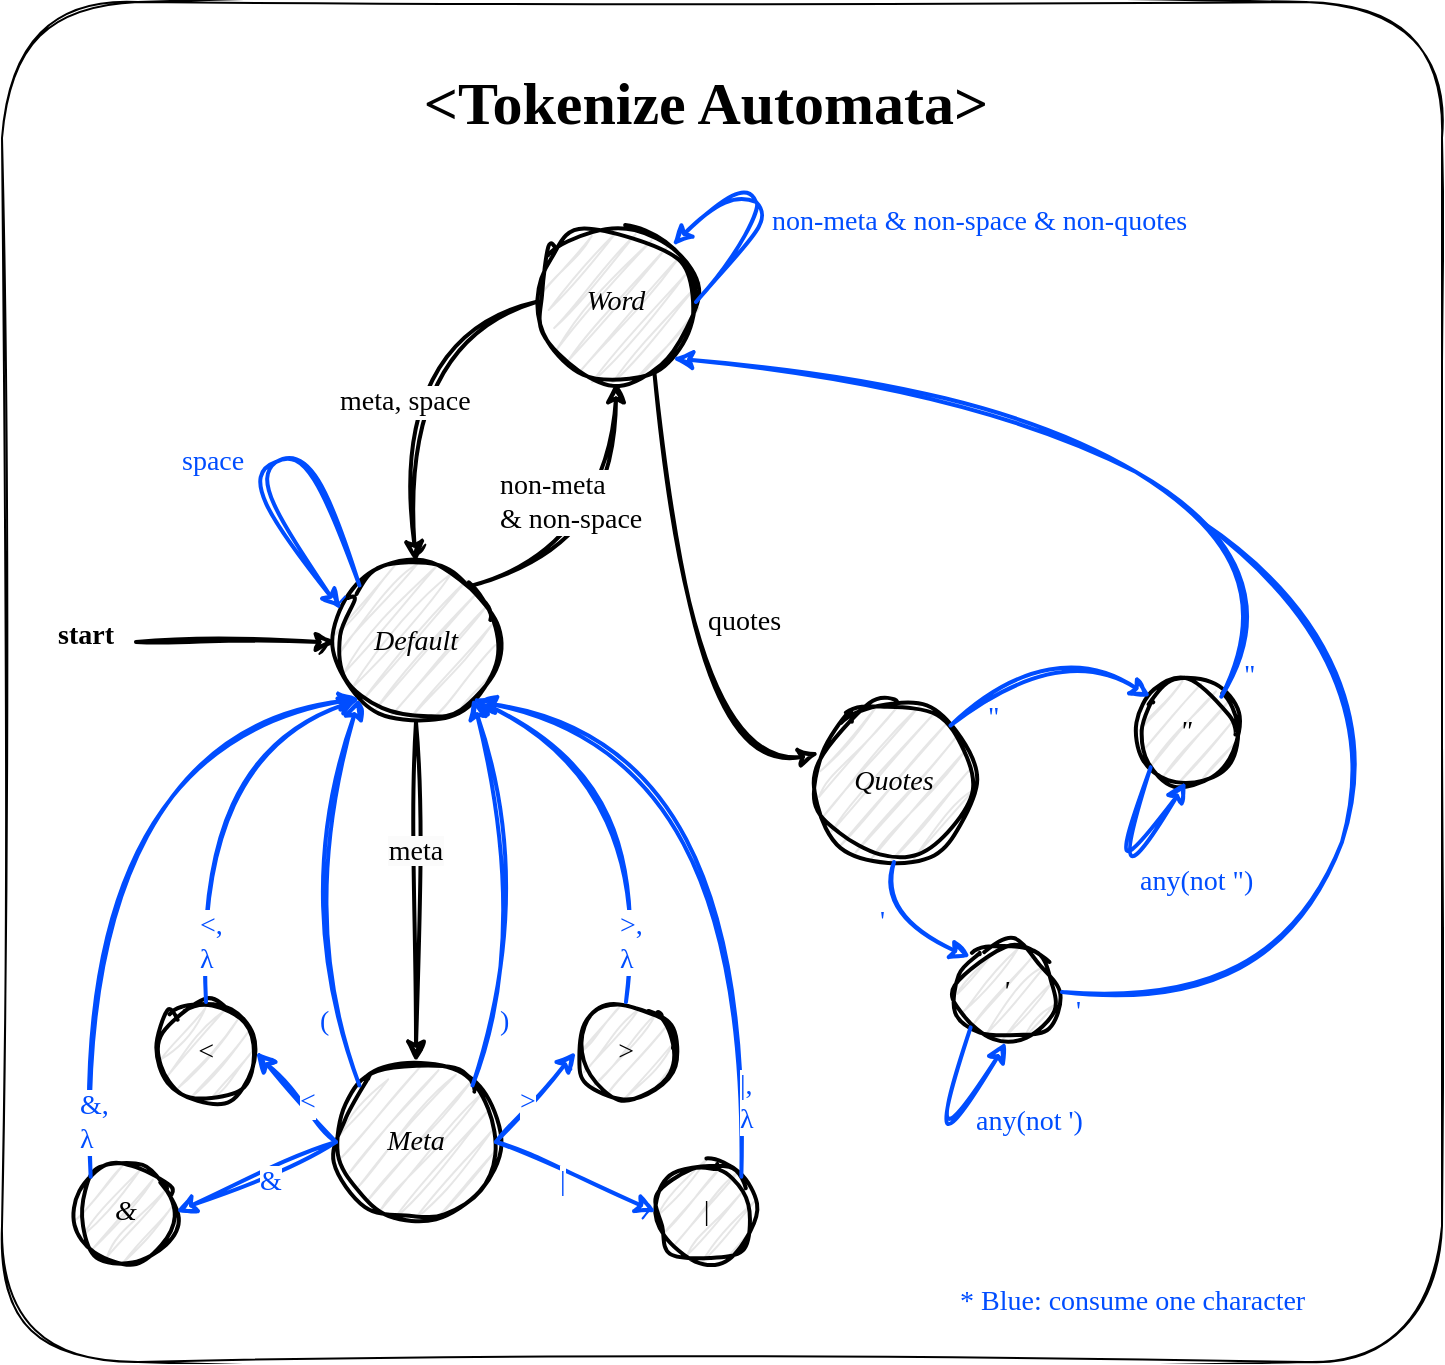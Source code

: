 <mxfile version="22.1.16" type="device">
  <diagram name="페이지-1" id="xL-gJScPc2c0DAPZp64m">
    <mxGraphModel dx="882" dy="1259" grid="1" gridSize="10" guides="1" tooltips="1" connect="1" arrows="1" fold="1" page="1" pageScale="1" pageWidth="827" pageHeight="1169" math="0" shadow="0">
      <root>
        <mxCell id="0" />
        <mxCell id="1" parent="0" />
        <mxCell id="V7NbF9Kxz37buIu2_OVp-88" value="" style="rounded=1;whiteSpace=wrap;html=1;sketch=1;hachureGap=4;jiggle=2;curveFitting=1;fontFamily=Comic Sans MS;fontSize=20;gradientColor=none;glass=0;shadow=0;arcSize=10;" parent="1" vertex="1">
          <mxGeometry x="73" y="200" width="720" height="680" as="geometry" />
        </mxCell>
        <mxCell id="V7NbF9Kxz37buIu2_OVp-1" value="&lt;i style=&quot;font-size: 14px;&quot;&gt;Default&lt;/i&gt;" style="ellipse;whiteSpace=wrap;html=1;fontSize=14;strokeWidth=2;fillColor=#E6E6E6;sketch=1;curveFitting=1;jiggle=2;shadow=0;fontFamily=Comic Sans MS;" parent="1" vertex="1">
          <mxGeometry x="240" y="480" width="80" height="80" as="geometry" />
        </mxCell>
        <mxCell id="V7NbF9Kxz37buIu2_OVp-2" value="" style="endArrow=classic;html=1;rounded=0;entryX=0;entryY=0.5;entryDx=0;entryDy=0;fontSize=14;strokeWidth=2;sketch=1;curveFitting=1;jiggle=2;shadow=0;fontFamily=Comic Sans MS;" parent="1" target="V7NbF9Kxz37buIu2_OVp-1" edge="1">
          <mxGeometry width="50" height="50" relative="1" as="geometry">
            <mxPoint x="140" y="520" as="sourcePoint" />
            <mxPoint x="570" y="550" as="targetPoint" />
          </mxGeometry>
        </mxCell>
        <mxCell id="V7NbF9Kxz37buIu2_OVp-5" value="" style="endArrow=classic;html=1;rounded=0;entryX=0.5;entryY=1;entryDx=0;entryDy=0;exitX=1;exitY=0;exitDx=0;exitDy=0;curved=1;fontSize=14;strokeWidth=2;sketch=1;curveFitting=1;jiggle=2;shadow=0;fontFamily=Comic Sans MS;" parent="1" source="V7NbF9Kxz37buIu2_OVp-1" target="V7NbF9Kxz37buIu2_OVp-6" edge="1">
          <mxGeometry width="50" height="50" relative="1" as="geometry">
            <mxPoint x="400" y="480" as="sourcePoint" />
            <mxPoint x="480" y="520" as="targetPoint" />
            <Array as="points">
              <mxPoint x="380" y="470" />
            </Array>
          </mxGeometry>
        </mxCell>
        <mxCell id="V7NbF9Kxz37buIu2_OVp-6" value="&lt;i style=&quot;font-size: 14px;&quot;&gt;Word&lt;/i&gt;" style="ellipse;whiteSpace=wrap;html=1;fontSize=14;strokeWidth=2;fillColor=#E6E6E6;sketch=1;curveFitting=1;jiggle=2;shadow=0;fontFamily=Comic Sans MS;" parent="1" vertex="1">
          <mxGeometry x="340" y="310" width="80" height="80" as="geometry" />
        </mxCell>
        <mxCell id="V7NbF9Kxz37buIu2_OVp-12" value="" style="curved=1;endArrow=classic;html=1;rounded=0;exitX=1;exitY=0.5;exitDx=0;exitDy=0;entryX=1;entryY=0;entryDx=0;entryDy=0;fontSize=14;strokeWidth=2;sketch=1;curveFitting=1;jiggle=2;shadow=0;fontFamily=Comic Sans MS;strokeColor=#004DFF;" parent="1" source="V7NbF9Kxz37buIu2_OVp-6" target="V7NbF9Kxz37buIu2_OVp-6" edge="1">
          <mxGeometry width="50" height="50" relative="1" as="geometry">
            <mxPoint x="380" y="290" as="sourcePoint" />
            <mxPoint x="430" y="240" as="targetPoint" />
            <Array as="points">
              <mxPoint x="460" y="310" />
              <mxPoint x="440" y="290" />
            </Array>
          </mxGeometry>
        </mxCell>
        <mxCell id="V7NbF9Kxz37buIu2_OVp-13" value="non-meta &amp;amp; non-space &amp;amp; non-quotes" style="text;strokeColor=none;align=left;fillColor=none;html=1;verticalAlign=middle;whiteSpace=wrap;rounded=0;fontColor=#004DFF;labelBackgroundColor=default;fontSize=14;strokeWidth=2;sketch=1;curveFitting=1;jiggle=2;shadow=0;fontFamily=Comic Sans MS;" parent="1" vertex="1">
          <mxGeometry x="456" y="300" width="244" height="20" as="geometry" />
        </mxCell>
        <mxCell id="V7NbF9Kxz37buIu2_OVp-14" value="" style="endArrow=classic;html=1;rounded=0;entryX=0.5;entryY=0;entryDx=0;entryDy=0;exitX=0;exitY=0.5;exitDx=0;exitDy=0;curved=1;fontSize=14;strokeWidth=2;sketch=1;curveFitting=1;jiggle=2;shadow=0;fontFamily=Comic Sans MS;" parent="1" source="V7NbF9Kxz37buIu2_OVp-6" target="V7NbF9Kxz37buIu2_OVp-1" edge="1">
          <mxGeometry width="50" height="50" relative="1" as="geometry">
            <mxPoint x="330" y="530" as="sourcePoint" />
            <mxPoint x="460" y="410" as="targetPoint" />
            <Array as="points">
              <mxPoint x="270" y="370" />
            </Array>
          </mxGeometry>
        </mxCell>
        <mxCell id="V7NbF9Kxz37buIu2_OVp-15" value="meta, space" style="text;strokeColor=none;align=left;fillColor=none;html=1;verticalAlign=middle;whiteSpace=wrap;rounded=0;fontColor=#000000;labelBackgroundColor=default;fontSize=14;strokeWidth=2;sketch=1;curveFitting=1;jiggle=2;shadow=0;fontFamily=Comic Sans MS;" parent="1" vertex="1">
          <mxGeometry x="240" y="390" width="90" height="20" as="geometry" />
        </mxCell>
        <mxCell id="V7NbF9Kxz37buIu2_OVp-16" value="non-meta&lt;br&gt;&amp;amp; non-space" style="text;strokeColor=none;align=left;fillColor=none;html=1;verticalAlign=middle;whiteSpace=wrap;rounded=0;fontColor=#000000;labelBackgroundColor=default;fontSize=14;strokeWidth=2;sketch=1;curveFitting=1;jiggle=2;shadow=0;fontFamily=Comic Sans MS;" parent="1" vertex="1">
          <mxGeometry x="320" y="440" width="80" height="20" as="geometry" />
        </mxCell>
        <mxCell id="V7NbF9Kxz37buIu2_OVp-19" value="" style="endArrow=classic;html=1;rounded=0;exitX=0.5;exitY=1;exitDx=0;exitDy=0;entryX=0.5;entryY=0;entryDx=0;entryDy=0;fontSize=14;strokeWidth=2;sketch=1;curveFitting=1;jiggle=2;shadow=0;fontFamily=Comic Sans MS;" parent="1" source="V7NbF9Kxz37buIu2_OVp-1" target="V7NbF9Kxz37buIu2_OVp-20" edge="1">
          <mxGeometry width="50" height="50" relative="1" as="geometry">
            <mxPoint x="320" y="630" as="sourcePoint" />
            <mxPoint x="280" y="680" as="targetPoint" />
          </mxGeometry>
        </mxCell>
        <mxCell id="V7NbF9Kxz37buIu2_OVp-20" value="&lt;i style=&quot;font-size: 14px;&quot;&gt;Meta&lt;/i&gt;" style="ellipse;whiteSpace=wrap;html=1;fontSize=14;strokeWidth=2;fillColor=#E6E6E6;sketch=1;curveFitting=1;jiggle=2;shadow=0;fontFamily=Comic Sans MS;" parent="1" vertex="1">
          <mxGeometry x="240" y="730" width="80" height="80" as="geometry" />
        </mxCell>
        <mxCell id="V7NbF9Kxz37buIu2_OVp-21" value="&lt;i style=&quot;font-size: 14px;&quot;&gt;&amp;lt;&lt;/i&gt;" style="ellipse;whiteSpace=wrap;html=1;fontSize=14;strokeWidth=2;fillColor=#E6E6E6;sketch=1;curveFitting=1;jiggle=2;shadow=0;fontFamily=Comic Sans MS;" parent="1" vertex="1">
          <mxGeometry x="150" y="700" width="50" height="50" as="geometry" />
        </mxCell>
        <mxCell id="V7NbF9Kxz37buIu2_OVp-22" value="&lt;i style=&quot;font-size: 14px;&quot;&gt;&amp;amp;&lt;/i&gt;" style="ellipse;whiteSpace=wrap;html=1;fontSize=14;strokeWidth=2;fillColor=#E6E6E6;sketch=1;curveFitting=1;jiggle=2;shadow=0;fontFamily=Comic Sans MS;" parent="1" vertex="1">
          <mxGeometry x="110" y="780" width="50" height="50" as="geometry" />
        </mxCell>
        <mxCell id="V7NbF9Kxz37buIu2_OVp-23" value="&lt;i style=&quot;font-size: 14px;&quot;&gt;&amp;gt;&lt;/i&gt;" style="ellipse;whiteSpace=wrap;html=1;fontSize=14;strokeWidth=2;fillColor=#E6E6E6;sketch=1;curveFitting=1;jiggle=2;shadow=0;fontFamily=Comic Sans MS;" parent="1" vertex="1">
          <mxGeometry x="360" y="700" width="50" height="50" as="geometry" />
        </mxCell>
        <mxCell id="V7NbF9Kxz37buIu2_OVp-24" value="&lt;i style=&quot;font-size: 14px;&quot;&gt;|&lt;/i&gt;" style="ellipse;whiteSpace=wrap;html=1;fontSize=14;strokeWidth=2;fillColor=#E6E6E6;sketch=1;curveFitting=1;jiggle=2;shadow=0;fontFamily=Comic Sans MS;" parent="1" vertex="1">
          <mxGeometry x="400" y="780" width="50" height="50" as="geometry" />
        </mxCell>
        <mxCell id="V7NbF9Kxz37buIu2_OVp-28" value="" style="endArrow=classic;html=1;rounded=0;entryX=0;entryY=1;entryDx=0;entryDy=0;exitX=0.5;exitY=0;exitDx=0;exitDy=0;curved=1;fontSize=14;strokeWidth=2;sketch=1;curveFitting=1;jiggle=2;shadow=0;fontFamily=Comic Sans MS;strokeColor=#004DFF;" parent="1" source="V7NbF9Kxz37buIu2_OVp-21" target="V7NbF9Kxz37buIu2_OVp-1" edge="1">
          <mxGeometry width="50" height="50" relative="1" as="geometry">
            <mxPoint x="330" y="530" as="sourcePoint" />
            <mxPoint x="422" y="438" as="targetPoint" />
            <Array as="points">
              <mxPoint x="170" y="580" />
            </Array>
          </mxGeometry>
        </mxCell>
        <mxCell id="V7NbF9Kxz37buIu2_OVp-29" value="" style="endArrow=classic;html=1;rounded=0;entryX=0;entryY=1;entryDx=0;entryDy=0;exitX=0;exitY=0;exitDx=0;exitDy=0;curved=1;fontSize=14;strokeWidth=2;sketch=1;curveFitting=1;jiggle=2;shadow=0;fontFamily=Comic Sans MS;strokeColor=#004DFF;" parent="1" source="V7NbF9Kxz37buIu2_OVp-22" target="V7NbF9Kxz37buIu2_OVp-1" edge="1">
          <mxGeometry width="50" height="50" relative="1" as="geometry">
            <mxPoint x="133" y="710" as="sourcePoint" />
            <mxPoint x="170" y="608" as="targetPoint" />
            <Array as="points">
              <mxPoint x="110" y="570" />
            </Array>
          </mxGeometry>
        </mxCell>
        <mxCell id="V7NbF9Kxz37buIu2_OVp-30" value="" style="endArrow=classic;html=1;rounded=0;exitX=0.5;exitY=0;exitDx=0;exitDy=0;curved=1;entryX=1;entryY=1;entryDx=0;entryDy=0;fontSize=14;strokeWidth=2;sketch=1;curveFitting=1;jiggle=2;shadow=0;fontFamily=Comic Sans MS;strokeColor=#004DFF;" parent="1" source="V7NbF9Kxz37buIu2_OVp-23" target="V7NbF9Kxz37buIu2_OVp-1" edge="1">
          <mxGeometry width="50" height="50" relative="1" as="geometry">
            <mxPoint x="333" y="650" as="sourcePoint" />
            <mxPoint x="370" y="548" as="targetPoint" />
            <Array as="points">
              <mxPoint x="400" y="590" />
            </Array>
          </mxGeometry>
        </mxCell>
        <mxCell id="V7NbF9Kxz37buIu2_OVp-31" value="" style="endArrow=classic;html=1;rounded=0;exitX=1;exitY=0;exitDx=0;exitDy=0;curved=1;fontSize=14;strokeWidth=2;sketch=1;curveFitting=1;jiggle=2;shadow=0;fontFamily=Comic Sans MS;strokeColor=#004DFF;" parent="1" source="V7NbF9Kxz37buIu2_OVp-24" edge="1">
          <mxGeometry width="50" height="50" relative="1" as="geometry">
            <mxPoint x="387" y="710" as="sourcePoint" />
            <mxPoint x="310" y="550" as="targetPoint" />
            <Array as="points">
              <mxPoint x="450" y="570" />
            </Array>
          </mxGeometry>
        </mxCell>
        <mxCell id="V7NbF9Kxz37buIu2_OVp-32" value="" style="endArrow=classic;html=1;rounded=0;entryX=1;entryY=0.5;entryDx=0;entryDy=0;exitX=0;exitY=0.5;exitDx=0;exitDy=0;fontSize=14;strokeWidth=2;sketch=1;curveFitting=1;jiggle=2;shadow=0;fontFamily=Comic Sans MS;strokeColor=#004DFF;" parent="1" source="V7NbF9Kxz37buIu2_OVp-20" target="V7NbF9Kxz37buIu2_OVp-21" edge="1">
          <mxGeometry width="50" height="50" relative="1" as="geometry">
            <mxPoint x="160" y="540" as="sourcePoint" />
            <mxPoint x="250" y="540" as="targetPoint" />
          </mxGeometry>
        </mxCell>
        <mxCell id="V7NbF9Kxz37buIu2_OVp-33" value="" style="endArrow=classic;html=1;rounded=0;entryX=1;entryY=0.5;entryDx=0;entryDy=0;exitX=0;exitY=0.5;exitDx=0;exitDy=0;fontSize=14;strokeWidth=2;sketch=1;curveFitting=1;jiggle=2;shadow=0;fontFamily=Comic Sans MS;strokeColor=#004DFF;" parent="1" source="V7NbF9Kxz37buIu2_OVp-20" target="V7NbF9Kxz37buIu2_OVp-22" edge="1">
          <mxGeometry width="50" height="50" relative="1" as="geometry">
            <mxPoint x="262" y="722" as="sourcePoint" />
            <mxPoint x="250" y="695" as="targetPoint" />
          </mxGeometry>
        </mxCell>
        <mxCell id="V7NbF9Kxz37buIu2_OVp-34" value="" style="endArrow=classic;html=1;rounded=0;entryX=0;entryY=0.5;entryDx=0;entryDy=0;exitX=1;exitY=0.5;exitDx=0;exitDy=0;fontSize=14;strokeWidth=2;sketch=1;curveFitting=1;jiggle=2;shadow=0;fontFamily=Comic Sans MS;strokeColor=#004DFF;" parent="1" source="V7NbF9Kxz37buIu2_OVp-20" target="V7NbF9Kxz37buIu2_OVp-23" edge="1">
          <mxGeometry width="50" height="50" relative="1" as="geometry">
            <mxPoint x="272" y="732" as="sourcePoint" />
            <mxPoint x="260" y="705" as="targetPoint" />
          </mxGeometry>
        </mxCell>
        <mxCell id="V7NbF9Kxz37buIu2_OVp-35" value="" style="endArrow=classic;html=1;rounded=0;entryX=0;entryY=0.5;entryDx=0;entryDy=0;exitX=1;exitY=0.5;exitDx=0;exitDy=0;fontSize=14;strokeWidth=2;sketch=1;curveFitting=1;jiggle=2;shadow=0;fontFamily=Comic Sans MS;strokeColor=#004DFF;" parent="1" source="V7NbF9Kxz37buIu2_OVp-20" target="V7NbF9Kxz37buIu2_OVp-24" edge="1">
          <mxGeometry width="50" height="50" relative="1" as="geometry">
            <mxPoint x="318" y="722" as="sourcePoint" />
            <mxPoint x="337" y="713" as="targetPoint" />
          </mxGeometry>
        </mxCell>
        <mxCell id="V7NbF9Kxz37buIu2_OVp-37" value="|,&lt;br style=&quot;font-size: 14px;&quot;&gt;λ" style="text;strokeColor=none;align=left;fillColor=none;html=1;verticalAlign=middle;whiteSpace=wrap;rounded=0;fontColor=#004DFF;labelBackgroundColor=default;fontSize=14;strokeWidth=2;sketch=1;curveFitting=1;jiggle=2;shadow=0;fontFamily=Comic Sans MS;" parent="1" vertex="1">
          <mxGeometry x="440" y="730" width="90" height="40" as="geometry" />
        </mxCell>
        <mxCell id="V7NbF9Kxz37buIu2_OVp-40" value="" style="endArrow=classic;html=1;rounded=0;entryX=0;entryY=1;entryDx=0;entryDy=0;exitX=0;exitY=0;exitDx=0;exitDy=0;curved=1;fontSize=14;strokeWidth=2;sketch=1;curveFitting=1;jiggle=2;shadow=0;fontFamily=Comic Sans MS;strokeColor=#004DFF;" parent="1" source="V7NbF9Kxz37buIu2_OVp-20" target="V7NbF9Kxz37buIu2_OVp-1" edge="1">
          <mxGeometry width="50" height="50" relative="1" as="geometry">
            <mxPoint x="127" y="787" as="sourcePoint" />
            <mxPoint x="262" y="558" as="targetPoint" />
            <Array as="points">
              <mxPoint x="220" y="650" />
            </Array>
          </mxGeometry>
        </mxCell>
        <mxCell id="V7NbF9Kxz37buIu2_OVp-41" value="" style="endArrow=classic;html=1;rounded=0;entryX=1;entryY=1;entryDx=0;entryDy=0;exitX=1;exitY=0;exitDx=0;exitDy=0;curved=1;fontSize=14;strokeWidth=2;sketch=1;curveFitting=1;jiggle=2;shadow=0;fontFamily=Comic Sans MS;strokeColor=#004DFF;" parent="1" source="V7NbF9Kxz37buIu2_OVp-20" target="V7NbF9Kxz37buIu2_OVp-1" edge="1">
          <mxGeometry width="50" height="50" relative="1" as="geometry">
            <mxPoint x="262" y="742" as="sourcePoint" />
            <mxPoint x="262" y="558" as="targetPoint" />
            <Array as="points">
              <mxPoint x="340" y="660" />
            </Array>
          </mxGeometry>
        </mxCell>
        <mxCell id="V7NbF9Kxz37buIu2_OVp-42" value="&amp;amp;,&lt;br style=&quot;font-size: 14px;&quot;&gt;λ" style="text;strokeColor=none;align=left;fillColor=none;html=1;verticalAlign=middle;whiteSpace=wrap;rounded=0;fontColor=#004DFF;labelBackgroundColor=default;fontSize=14;strokeWidth=2;sketch=1;curveFitting=1;jiggle=2;shadow=0;fontFamily=Comic Sans MS;" parent="1" vertex="1">
          <mxGeometry x="110" y="740" width="90" height="40" as="geometry" />
        </mxCell>
        <mxCell id="V7NbF9Kxz37buIu2_OVp-44" value="&amp;lt;,&lt;br style=&quot;font-size: 14px;&quot;&gt;λ" style="text;strokeColor=none;align=left;fillColor=none;html=1;verticalAlign=middle;whiteSpace=wrap;rounded=0;fontColor=#004DFF;labelBackgroundColor=default;fontSize=14;strokeWidth=2;sketch=1;curveFitting=1;jiggle=2;shadow=0;fontFamily=Comic Sans MS;" parent="1" vertex="1">
          <mxGeometry x="170" y="650" width="90" height="40" as="geometry" />
        </mxCell>
        <mxCell id="V7NbF9Kxz37buIu2_OVp-45" value="&amp;gt;,&lt;br style=&quot;font-size: 14px;&quot;&gt;λ" style="text;strokeColor=none;align=left;fillColor=none;html=1;verticalAlign=middle;whiteSpace=wrap;rounded=0;fontColor=#004DFF;labelBackgroundColor=default;fontSize=14;strokeWidth=2;sketch=1;curveFitting=1;jiggle=2;shadow=0;fontFamily=Comic Sans MS;" parent="1" vertex="1">
          <mxGeometry x="380" y="650" width="90" height="40" as="geometry" />
        </mxCell>
        <mxCell id="V7NbF9Kxz37buIu2_OVp-46" value="(" style="text;strokeColor=none;align=left;fillColor=none;html=1;verticalAlign=middle;whiteSpace=wrap;rounded=0;fontColor=#004DFF;labelBackgroundColor=default;fontSize=14;strokeWidth=2;sketch=1;curveFitting=1;jiggle=2;shadow=0;fontFamily=Comic Sans MS;" parent="1" vertex="1">
          <mxGeometry x="230" y="690" width="30" height="40" as="geometry" />
        </mxCell>
        <mxCell id="V7NbF9Kxz37buIu2_OVp-47" value=")" style="text;strokeColor=none;align=left;fillColor=none;html=1;verticalAlign=middle;whiteSpace=wrap;rounded=0;fontColor=#004DFF;labelBackgroundColor=default;fontSize=14;strokeWidth=2;sketch=1;curveFitting=1;jiggle=2;shadow=0;fontFamily=Comic Sans MS;" parent="1" vertex="1">
          <mxGeometry x="320" y="690" width="20" height="40" as="geometry" />
        </mxCell>
        <mxCell id="V7NbF9Kxz37buIu2_OVp-48" value="&lt;span style=&quot;font-size: 14px; font-style: normal; font-variant-ligatures: normal; font-variant-caps: normal; font-weight: 400; letter-spacing: normal; orphans: 2; text-indent: 0px; text-transform: none; widows: 2; word-spacing: 0px; -webkit-text-stroke-width: 0px; background-color: rgb(251, 251, 251); text-decoration-thickness: initial; text-decoration-style: initial; text-decoration-color: initial; float: none; display: inline !important;&quot;&gt;meta&lt;/span&gt;" style="text;whiteSpace=wrap;html=1;align=center;fontSize=14;strokeWidth=2;fontColor=#000000;sketch=1;curveFitting=1;jiggle=2;shadow=0;fontFamily=Comic Sans MS;" parent="1" vertex="1">
          <mxGeometry x="250" y="610" width="60" height="40" as="geometry" />
        </mxCell>
        <mxCell id="V7NbF9Kxz37buIu2_OVp-49" value="&amp;amp;" style="text;strokeColor=none;align=left;fillColor=none;html=1;verticalAlign=middle;whiteSpace=wrap;rounded=0;fontColor=#004DFF;labelBackgroundColor=default;fontSize=14;strokeWidth=2;sketch=1;curveFitting=1;jiggle=2;shadow=0;fontFamily=Comic Sans MS;" parent="1" vertex="1">
          <mxGeometry x="200" y="770" width="90" height="40" as="geometry" />
        </mxCell>
        <mxCell id="V7NbF9Kxz37buIu2_OVp-50" value="|" style="text;strokeColor=none;align=left;fillColor=none;html=1;verticalAlign=middle;whiteSpace=wrap;rounded=0;fontColor=#004DFF;labelBackgroundColor=default;fontSize=14;strokeWidth=2;sketch=1;curveFitting=1;jiggle=2;shadow=0;fontFamily=Comic Sans MS;" parent="1" vertex="1">
          <mxGeometry x="350" y="770" width="90" height="40" as="geometry" />
        </mxCell>
        <mxCell id="V7NbF9Kxz37buIu2_OVp-52" value="&amp;lt;" style="text;strokeColor=none;align=left;fillColor=none;html=1;verticalAlign=middle;whiteSpace=wrap;rounded=0;fontColor=#004DFF;labelBackgroundColor=default;fontSize=14;strokeWidth=2;sketch=1;curveFitting=1;jiggle=2;shadow=0;fontFamily=Comic Sans MS;" parent="1" vertex="1">
          <mxGeometry x="220" y="730" width="90" height="40" as="geometry" />
        </mxCell>
        <mxCell id="V7NbF9Kxz37buIu2_OVp-53" value="&amp;gt;" style="text;strokeColor=none;align=left;fillColor=none;html=1;verticalAlign=middle;whiteSpace=wrap;rounded=0;fontColor=#004DFF;labelBackgroundColor=default;fontSize=14;strokeWidth=2;sketch=1;curveFitting=1;jiggle=2;shadow=0;fontFamily=Comic Sans MS;" parent="1" vertex="1">
          <mxGeometry x="330" y="730" width="90" height="40" as="geometry" />
        </mxCell>
        <mxCell id="V7NbF9Kxz37buIu2_OVp-55" value="&lt;i style=&quot;font-size: 14px;&quot;&gt;Quotes&lt;/i&gt;" style="ellipse;whiteSpace=wrap;html=1;fontSize=14;strokeWidth=2;fillColor=#E6E6E6;sketch=1;curveFitting=1;jiggle=2;shadow=0;fontFamily=Comic Sans MS;" parent="1" vertex="1">
          <mxGeometry x="479" y="550" width="80" height="80" as="geometry" />
        </mxCell>
        <mxCell id="V7NbF9Kxz37buIu2_OVp-57" value="" style="endArrow=classic;html=1;rounded=0;curved=1;entryX=0.031;entryY=0.319;entryDx=0;entryDy=0;entryPerimeter=0;fontSize=14;strokeWidth=2;sketch=1;curveFitting=1;jiggle=2;shadow=0;fontFamily=Comic Sans MS;exitX=0.739;exitY=0.932;exitDx=0;exitDy=0;exitPerimeter=0;" parent="1" source="V7NbF9Kxz37buIu2_OVp-6" target="V7NbF9Kxz37buIu2_OVp-55" edge="1">
          <mxGeometry width="50" height="50" relative="1" as="geometry">
            <mxPoint x="420" y="490" as="sourcePoint" />
            <mxPoint x="370" y="533" as="targetPoint" />
            <Array as="points">
              <mxPoint x="420" y="590" />
            </Array>
          </mxGeometry>
        </mxCell>
        <mxCell id="V7NbF9Kxz37buIu2_OVp-61" value="&lt;i style=&quot;font-size: 14px;&quot;&gt;&#39;&lt;/i&gt;" style="ellipse;whiteSpace=wrap;html=1;fontSize=14;strokeWidth=2;fillColor=#E6E6E6;sketch=1;curveFitting=1;jiggle=2;shadow=0;fontFamily=Comic Sans MS;" parent="1" vertex="1">
          <mxGeometry x="550" y="670" width="50" height="50" as="geometry" />
        </mxCell>
        <mxCell id="V7NbF9Kxz37buIu2_OVp-62" value="&lt;i style=&quot;font-size: 14px;&quot;&gt;&quot;&lt;/i&gt;" style="ellipse;whiteSpace=wrap;html=1;fontSize=14;strokeWidth=2;fillColor=#E6E6E6;sketch=1;curveFitting=1;jiggle=2;shadow=0;fontFamily=Comic Sans MS;" parent="1" vertex="1">
          <mxGeometry x="640" y="540" width="50" height="50" as="geometry" />
        </mxCell>
        <mxCell id="V7NbF9Kxz37buIu2_OVp-63" value="" style="endArrow=classic;html=1;rounded=0;exitX=0.5;exitY=1;exitDx=0;exitDy=0;curved=1;entryX=0;entryY=0;entryDx=0;entryDy=0;fontSize=14;strokeWidth=2;sketch=1;curveFitting=1;jiggle=2;shadow=0;fontFamily=Comic Sans MS;strokeColor=#004DFF;" parent="1" source="V7NbF9Kxz37buIu2_OVp-55" target="V7NbF9Kxz37buIu2_OVp-61" edge="1">
          <mxGeometry width="50" height="50" relative="1" as="geometry">
            <mxPoint x="560" y="628" as="sourcePoint" />
            <mxPoint x="738" y="666" as="targetPoint" />
            <Array as="points">
              <mxPoint x="510" y="660" />
            </Array>
          </mxGeometry>
        </mxCell>
        <mxCell id="V7NbF9Kxz37buIu2_OVp-64" value="" style="endArrow=classic;html=1;rounded=0;exitX=0;exitY=1;exitDx=0;exitDy=0;curved=1;entryX=0.5;entryY=1;entryDx=0;entryDy=0;fontSize=14;strokeWidth=2;sketch=1;curveFitting=1;jiggle=2;shadow=0;fontFamily=Comic Sans MS;strokeColor=#004DFF;" parent="1" source="V7NbF9Kxz37buIu2_OVp-61" target="V7NbF9Kxz37buIu2_OVp-61" edge="1">
          <mxGeometry width="50" height="50" relative="1" as="geometry">
            <mxPoint x="518" y="751.5" as="sourcePoint" />
            <mxPoint x="541" y="808.5" as="targetPoint" />
            <Array as="points">
              <mxPoint x="530" y="800" />
            </Array>
          </mxGeometry>
        </mxCell>
        <mxCell id="V7NbF9Kxz37buIu2_OVp-65" value="any(not &#39;)" style="text;strokeColor=none;align=left;fillColor=none;html=1;verticalAlign=middle;whiteSpace=wrap;rounded=0;fontColor=#004DFF;labelBackgroundColor=default;fontSize=14;strokeWidth=2;sketch=1;curveFitting=1;jiggle=2;shadow=0;fontFamily=Comic Sans MS;" parent="1" vertex="1">
          <mxGeometry x="558" y="750" width="82" height="20" as="geometry" />
        </mxCell>
        <mxCell id="V7NbF9Kxz37buIu2_OVp-66" style="edgeStyle=orthogonalEdgeStyle;rounded=0;orthogonalLoop=1;jettySize=auto;html=1;exitX=0.5;exitY=1;exitDx=0;exitDy=0;fontSize=14;strokeWidth=2;sketch=1;curveFitting=1;jiggle=2;shadow=0;fontFamily=Comic Sans MS;" parent="1" source="V7NbF9Kxz37buIu2_OVp-65" target="V7NbF9Kxz37buIu2_OVp-65" edge="1">
          <mxGeometry relative="1" as="geometry" />
        </mxCell>
        <mxCell id="V7NbF9Kxz37buIu2_OVp-67" value="" style="endArrow=classic;html=1;rounded=0;exitX=0;exitY=1;exitDx=0;exitDy=0;curved=1;entryX=0.5;entryY=1;entryDx=0;entryDy=0;fontSize=14;strokeWidth=2;sketch=1;curveFitting=1;jiggle=2;shadow=0;fontFamily=Comic Sans MS;strokeColor=#004DFF;" parent="1" source="V7NbF9Kxz37buIu2_OVp-62" target="V7NbF9Kxz37buIu2_OVp-62" edge="1">
          <mxGeometry width="50" height="50" relative="1" as="geometry">
            <mxPoint x="670.0" y="632.68" as="sourcePoint" />
            <mxPoint x="687.678" y="640.002" as="targetPoint" />
            <Array as="points">
              <mxPoint x="620" y="660" />
            </Array>
          </mxGeometry>
        </mxCell>
        <mxCell id="V7NbF9Kxz37buIu2_OVp-68" value="any(not &quot;)" style="text;strokeColor=none;align=left;fillColor=none;html=1;verticalAlign=middle;whiteSpace=wrap;rounded=0;fontColor=#004DFF;labelBackgroundColor=default;fontSize=14;strokeWidth=2;sketch=1;curveFitting=1;jiggle=2;shadow=0;fontFamily=Comic Sans MS;" parent="1" vertex="1">
          <mxGeometry x="640" y="630" width="70" height="20" as="geometry" />
        </mxCell>
        <mxCell id="V7NbF9Kxz37buIu2_OVp-70" value="" style="endArrow=classic;html=1;rounded=0;exitX=1;exitY=0;exitDx=0;exitDy=0;curved=1;entryX=0;entryY=0;entryDx=0;entryDy=0;fontSize=14;strokeWidth=2;sketch=1;curveFitting=1;jiggle=2;shadow=0;fontFamily=Comic Sans MS;strokeColor=#004DFF;" parent="1" source="V7NbF9Kxz37buIu2_OVp-55" target="V7NbF9Kxz37buIu2_OVp-62" edge="1">
          <mxGeometry width="50" height="50" relative="1" as="geometry">
            <mxPoint x="614" y="563" as="sourcePoint" />
            <mxPoint x="637" y="620" as="targetPoint" />
            <Array as="points">
              <mxPoint x="600" y="520" />
            </Array>
          </mxGeometry>
        </mxCell>
        <mxCell id="V7NbF9Kxz37buIu2_OVp-71" value="&quot;" style="text;strokeColor=none;align=left;fillColor=none;html=1;verticalAlign=middle;whiteSpace=wrap;rounded=0;fontColor=#004DFF;labelBackgroundColor=default;fontSize=14;strokeWidth=2;sketch=1;curveFitting=1;jiggle=2;shadow=0;fontFamily=Comic Sans MS;" parent="1" vertex="1">
          <mxGeometry x="564" y="548" width="40" height="20" as="geometry" />
        </mxCell>
        <mxCell id="V7NbF9Kxz37buIu2_OVp-73" value="&#39;" style="text;strokeColor=none;align=left;fillColor=none;html=1;verticalAlign=middle;whiteSpace=wrap;rounded=0;fontColor=#004DFF;labelBackgroundColor=default;fontSize=14;strokeWidth=2;sketch=1;curveFitting=1;jiggle=2;shadow=0;fontFamily=Comic Sans MS;" parent="1" vertex="1">
          <mxGeometry x="510" y="650" width="40" height="20" as="geometry" />
        </mxCell>
        <mxCell id="V7NbF9Kxz37buIu2_OVp-76" value="" style="curved=1;endArrow=classic;html=1;rounded=0;exitX=1;exitY=0;exitDx=0;exitDy=0;entryX=1;entryY=1;entryDx=0;entryDy=0;fontSize=14;strokeWidth=2;sketch=1;curveFitting=1;jiggle=2;shadow=0;fontFamily=Comic Sans MS;strokeColor=#004DFF;" parent="1" source="V7NbF9Kxz37buIu2_OVp-62" target="V7NbF9Kxz37buIu2_OVp-6" edge="1">
          <mxGeometry width="50" height="50" relative="1" as="geometry">
            <mxPoint x="750" y="610" as="sourcePoint" />
            <mxPoint x="660" y="480" as="targetPoint" />
            <Array as="points">
              <mxPoint x="720" y="480" />
              <mxPoint x="560" y="390" />
            </Array>
          </mxGeometry>
        </mxCell>
        <mxCell id="V7NbF9Kxz37buIu2_OVp-80" value="" style="endArrow=none;html=1;rounded=0;exitX=1;exitY=0.5;exitDx=0;exitDy=0;curved=1;fontSize=14;strokeWidth=2;sketch=1;curveFitting=1;jiggle=2;shadow=0;fontFamily=Comic Sans MS;strokeColor=#004DFF;" parent="1" edge="1">
          <mxGeometry width="50" height="50" relative="1" as="geometry">
            <mxPoint x="603" y="695" as="sourcePoint" />
            <mxPoint x="673" y="460" as="targetPoint" />
            <Array as="points">
              <mxPoint x="713" y="710" />
              <mxPoint x="773" y="530" />
            </Array>
          </mxGeometry>
        </mxCell>
        <mxCell id="V7NbF9Kxz37buIu2_OVp-79" value="&quot;" style="text;strokeColor=none;align=left;fillColor=none;html=1;verticalAlign=middle;whiteSpace=wrap;rounded=0;fontColor=#004DFF;labelBackgroundColor=default;fontSize=14;strokeWidth=2;sketch=1;curveFitting=1;jiggle=2;shadow=0;fontFamily=Comic Sans MS;" parent="1" vertex="1">
          <mxGeometry x="692" y="527" width="40" height="20" as="geometry" />
        </mxCell>
        <mxCell id="V7NbF9Kxz37buIu2_OVp-81" value="&#39;" style="text;strokeColor=none;align=left;fillColor=none;html=1;verticalAlign=middle;whiteSpace=wrap;rounded=0;fontColor=#004DFF;labelBackgroundColor=default;fontSize=14;strokeWidth=2;sketch=1;curveFitting=1;jiggle=2;shadow=0;fontFamily=Comic Sans MS;" parent="1" vertex="1">
          <mxGeometry x="608" y="695" width="40" height="20" as="geometry" />
        </mxCell>
        <mxCell id="V7NbF9Kxz37buIu2_OVp-86" value="quotes" style="text;strokeColor=none;align=left;fillColor=none;html=1;verticalAlign=middle;whiteSpace=wrap;rounded=0;fontColor=#000000;labelBackgroundColor=default;fontSize=14;strokeWidth=2;sketch=1;curveFitting=1;jiggle=2;shadow=0;fontFamily=Comic Sans MS;" parent="1" vertex="1">
          <mxGeometry x="424" y="500" width="26" height="20" as="geometry" />
        </mxCell>
        <mxCell id="V7NbF9Kxz37buIu2_OVp-89" value="&lt;font style=&quot;font-size: 30px;&quot;&gt;&lt;b&gt;&amp;lt;Tokenize Automata&amp;gt;&lt;/b&gt;&lt;/font&gt;" style="text;strokeColor=none;align=center;fillColor=none;html=1;verticalAlign=middle;whiteSpace=wrap;rounded=0;fontColor=#000000;labelBackgroundColor=none;fontSize=14;strokeWidth=2;sketch=1;curveFitting=1;jiggle=2;shadow=0;fontStyle=0;fontFamily=Comic Sans MS;labelBorderColor=none;" parent="1" vertex="1">
          <mxGeometry x="205" y="240" width="440" height="20" as="geometry" />
        </mxCell>
        <mxCell id="V7NbF9Kxz37buIu2_OVp-91" value="&lt;b&gt;start&lt;/b&gt;" style="text;strokeColor=none;align=left;fillColor=none;html=1;verticalAlign=middle;whiteSpace=wrap;rounded=0;fontColor=#000000;fontSize=14;strokeWidth=2;sketch=1;curveFitting=1;jiggle=2;shadow=0;fontFamily=Comic Sans MS;" parent="1" vertex="1">
          <mxGeometry x="99" y="507" width="50" height="20" as="geometry" />
        </mxCell>
        <mxCell id="V7NbF9Kxz37buIu2_OVp-92" value="* Blue: consume one character" style="text;strokeColor=none;align=left;fillColor=none;html=1;verticalAlign=middle;whiteSpace=wrap;rounded=0;fontColor=#004DFF;labelBackgroundColor=none;fontSize=14;strokeWidth=2;sketch=1;curveFitting=1;jiggle=2;shadow=0;fontFamily=Comic Sans MS;" parent="1" vertex="1">
          <mxGeometry x="550" y="840" width="210.5" height="20" as="geometry" />
        </mxCell>
        <mxCell id="V7NbF9Kxz37buIu2_OVp-95" value="" style="curved=1;endArrow=classic;html=1;rounded=0;exitX=0;exitY=0;exitDx=0;exitDy=0;entryX=0.033;entryY=0.295;entryDx=0;entryDy=0;fontSize=14;strokeWidth=2;sketch=1;curveFitting=1;jiggle=2;shadow=0;fontFamily=Comic Sans MS;entryPerimeter=0;strokeColor=#004DFF;" parent="1" source="V7NbF9Kxz37buIu2_OVp-1" target="V7NbF9Kxz37buIu2_OVp-1" edge="1">
          <mxGeometry width="50" height="50" relative="1" as="geometry">
            <mxPoint x="200" y="440" as="sourcePoint" />
            <mxPoint x="188" y="412" as="targetPoint" />
            <Array as="points">
              <mxPoint x="230" y="420" />
              <mxPoint x="190" y="440" />
            </Array>
          </mxGeometry>
        </mxCell>
        <mxCell id="V7NbF9Kxz37buIu2_OVp-96" value="space" style="text;strokeColor=none;align=left;fillColor=none;html=1;verticalAlign=middle;whiteSpace=wrap;rounded=0;fontColor=#004DFF;labelBackgroundColor=default;fontSize=14;strokeWidth=2;sketch=1;curveFitting=1;jiggle=2;shadow=0;fontFamily=Comic Sans MS;" parent="1" vertex="1">
          <mxGeometry x="161" y="420" width="44" height="20" as="geometry" />
        </mxCell>
      </root>
    </mxGraphModel>
  </diagram>
</mxfile>
